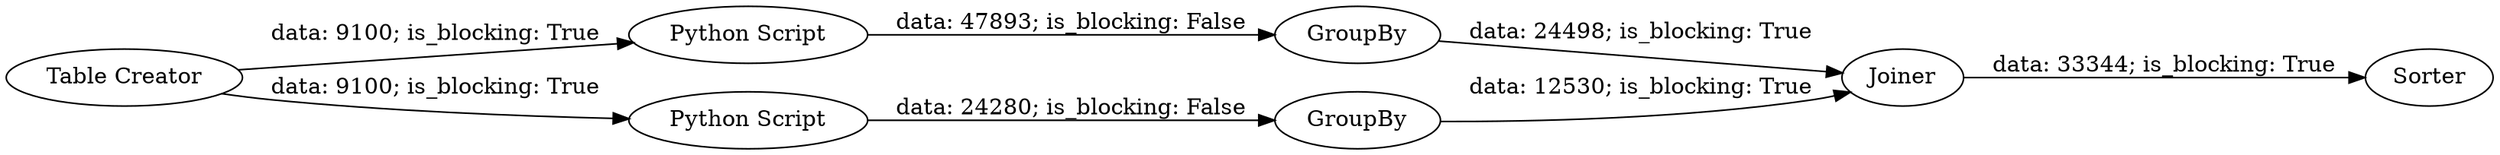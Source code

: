 digraph {
	"4097893813676314662_1" [label="Table Creator"]
	"4097893813676314662_19" [label="Python Script"]
	"4097893813676314662_20" [label=GroupBy]
	"4097893813676314662_16" [label=GroupBy]
	"4097893813676314662_11" [label=Joiner]
	"4097893813676314662_22" [label=Sorter]
	"4097893813676314662_17" [label="Python Script"]
	"4097893813676314662_1" -> "4097893813676314662_17" [label="data: 9100; is_blocking: True"]
	"4097893813676314662_1" -> "4097893813676314662_19" [label="data: 9100; is_blocking: True"]
	"4097893813676314662_16" -> "4097893813676314662_11" [label="data: 12530; is_blocking: True"]
	"4097893813676314662_20" -> "4097893813676314662_11" [label="data: 24498; is_blocking: True"]
	"4097893813676314662_19" -> "4097893813676314662_20" [label="data: 47893; is_blocking: False"]
	"4097893813676314662_17" -> "4097893813676314662_16" [label="data: 24280; is_blocking: False"]
	"4097893813676314662_11" -> "4097893813676314662_22" [label="data: 33344; is_blocking: True"]
	rankdir=LR
}
